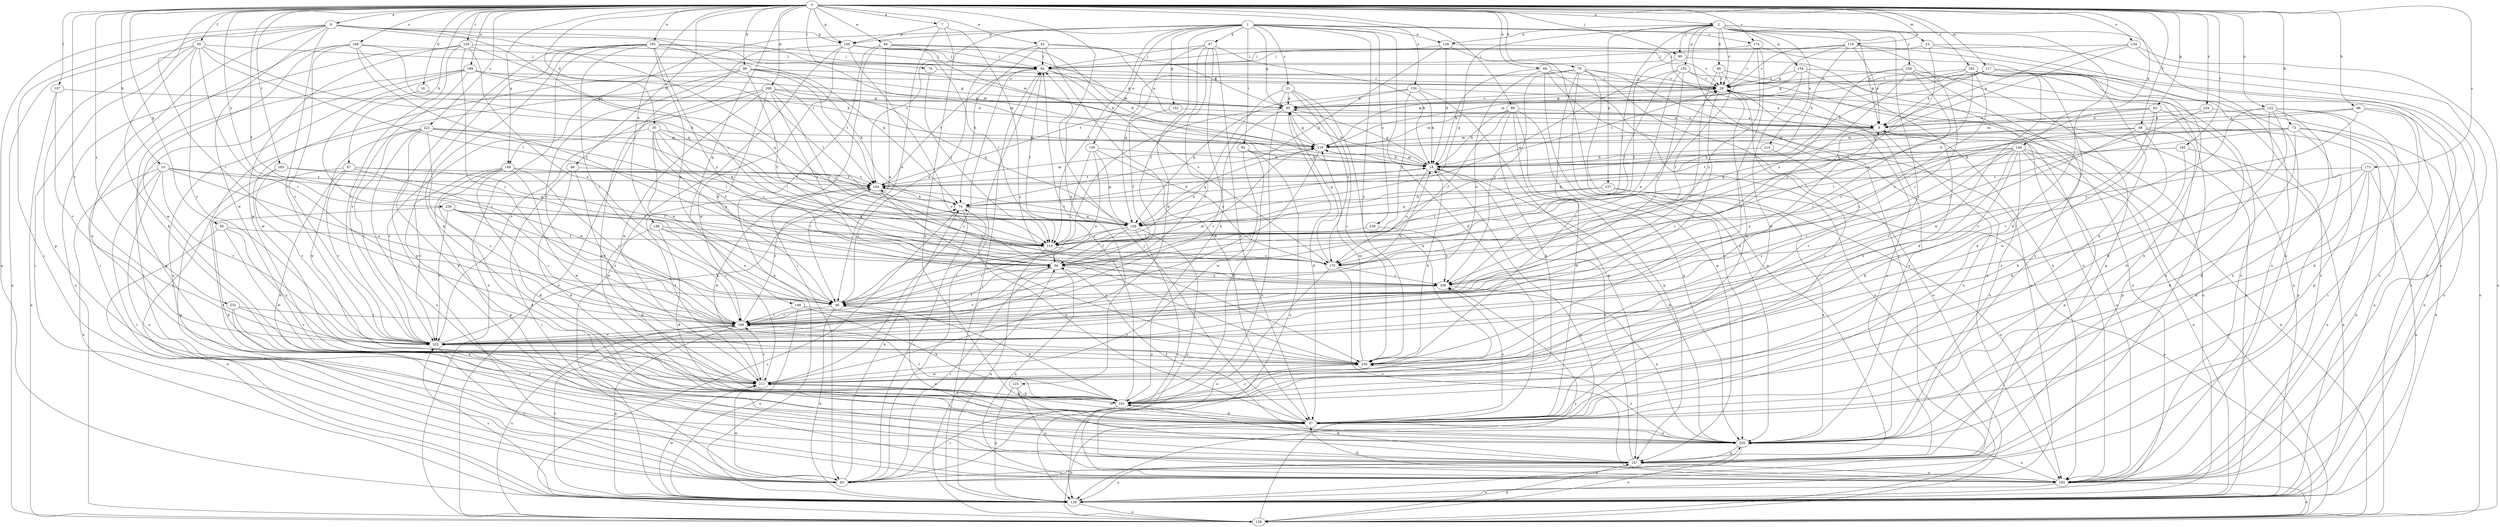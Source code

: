 strict digraph  {
0;
1;
2;
7;
8;
9;
10;
16;
18;
21;
23;
28;
35;
37;
42;
44;
46;
48;
55;
56;
59;
63;
65;
66;
67;
68;
69;
70;
73;
74;
76;
82;
83;
86;
90;
92;
96;
97;
98;
101;
107;
110;
117;
118;
119;
122;
125;
128;
129;
130;
134;
136;
137;
138;
140;
146;
147;
148;
149;
152;
154;
155;
156;
159;
165;
166;
168;
173;
174;
175;
182;
183;
184;
188;
189;
191;
193;
202;
206;
211;
214;
220;
222;
226;
230;
232;
234;
236;
238;
239;
0 -> 2  [label=a];
0 -> 7  [label=a];
0 -> 8  [label=a];
0 -> 10  [label=b];
0 -> 16  [label=b];
0 -> 35  [label=d];
0 -> 42  [label=e];
0 -> 44  [label=e];
0 -> 48  [label=f];
0 -> 55  [label=f];
0 -> 56  [label=f];
0 -> 59  [label=g];
0 -> 63  [label=g];
0 -> 66  [label=h];
0 -> 67  [label=h];
0 -> 68  [label=h];
0 -> 69  [label=h];
0 -> 70  [label=h];
0 -> 73  [label=h];
0 -> 76  [label=i];
0 -> 86  [label=j];
0 -> 90  [label=j];
0 -> 96  [label=k];
0 -> 107  [label=l];
0 -> 117  [label=m];
0 -> 118  [label=m];
0 -> 122  [label=n];
0 -> 125  [label=n];
0 -> 130  [label=o];
0 -> 134  [label=o];
0 -> 140  [label=p];
0 -> 146  [label=p];
0 -> 148  [label=q];
0 -> 149  [label=q];
0 -> 159  [label=r];
0 -> 165  [label=r];
0 -> 166  [label=r];
0 -> 168  [label=s];
0 -> 173  [label=s];
0 -> 174  [label=s];
0 -> 182  [label=t];
0 -> 183  [label=t];
0 -> 188  [label=u];
0 -> 189  [label=u];
0 -> 191  [label=u];
0 -> 202  [label=v];
0 -> 206  [label=w];
0 -> 222  [label=y];
0 -> 232  [label=z];
0 -> 234  [label=z];
0 -> 236  [label=z];
1 -> 9  [label=a];
1 -> 21  [label=c];
1 -> 37  [label=d];
1 -> 65  [label=g];
1 -> 82  [label=i];
1 -> 97  [label=k];
1 -> 110  [label=l];
1 -> 128  [label=n];
1 -> 136  [label=o];
1 -> 146  [label=p];
1 -> 149  [label=q];
1 -> 152  [label=q];
1 -> 174  [label=s];
1 -> 184  [label=t];
1 -> 211  [label=w];
1 -> 238  [label=z];
1 -> 239  [label=z];
2 -> 23  [label=c];
2 -> 28  [label=c];
2 -> 37  [label=d];
2 -> 83  [label=i];
2 -> 90  [label=j];
2 -> 98  [label=k];
2 -> 110  [label=l];
2 -> 128  [label=n];
2 -> 137  [label=o];
2 -> 154  [label=q];
2 -> 155  [label=q];
2 -> 156  [label=q];
2 -> 193  [label=u];
2 -> 214  [label=x];
2 -> 226  [label=y];
2 -> 239  [label=z];
7 -> 46  [label=e];
7 -> 146  [label=p];
7 -> 220  [label=x];
7 -> 239  [label=z];
8 -> 83  [label=i];
8 -> 110  [label=l];
8 -> 119  [label=m];
8 -> 129  [label=n];
8 -> 146  [label=p];
8 -> 147  [label=p];
8 -> 175  [label=s];
8 -> 184  [label=t];
8 -> 202  [label=v];
8 -> 211  [label=w];
8 -> 220  [label=x];
9 -> 119  [label=m];
9 -> 166  [label=r];
9 -> 193  [label=u];
9 -> 220  [label=x];
10 -> 46  [label=e];
10 -> 83  [label=i];
10 -> 129  [label=n];
10 -> 156  [label=q];
10 -> 184  [label=t];
10 -> 193  [label=u];
10 -> 202  [label=v];
16 -> 65  [label=g];
16 -> 166  [label=r];
18 -> 28  [label=c];
18 -> 65  [label=g];
18 -> 119  [label=m];
18 -> 129  [label=n];
18 -> 175  [label=s];
18 -> 184  [label=t];
21 -> 46  [label=e];
21 -> 65  [label=g];
21 -> 101  [label=k];
21 -> 129  [label=n];
21 -> 175  [label=s];
21 -> 239  [label=z];
23 -> 92  [label=j];
23 -> 129  [label=n];
23 -> 138  [label=o];
23 -> 175  [label=s];
28 -> 65  [label=g];
28 -> 129  [label=n];
28 -> 202  [label=v];
28 -> 211  [label=w];
28 -> 220  [label=x];
35 -> 46  [label=e];
35 -> 56  [label=f];
35 -> 110  [label=l];
35 -> 119  [label=m];
35 -> 175  [label=s];
35 -> 202  [label=v];
35 -> 230  [label=y];
37 -> 28  [label=c];
37 -> 74  [label=h];
37 -> 92  [label=j];
37 -> 138  [label=o];
37 -> 211  [label=w];
37 -> 220  [label=x];
37 -> 230  [label=y];
42 -> 9  [label=a];
42 -> 37  [label=d];
42 -> 46  [label=e];
42 -> 65  [label=g];
42 -> 74  [label=h];
42 -> 92  [label=j];
44 -> 18  [label=b];
44 -> 28  [label=c];
44 -> 46  [label=e];
44 -> 83  [label=i];
44 -> 92  [label=j];
44 -> 129  [label=n];
46 -> 18  [label=b];
46 -> 101  [label=k];
46 -> 119  [label=m];
46 -> 129  [label=n];
46 -> 166  [label=r];
48 -> 101  [label=k];
48 -> 119  [label=m];
48 -> 129  [label=n];
48 -> 147  [label=p];
48 -> 175  [label=s];
48 -> 202  [label=v];
55 -> 83  [label=i];
55 -> 92  [label=j];
55 -> 101  [label=k];
55 -> 110  [label=l];
55 -> 138  [label=o];
55 -> 156  [label=q];
55 -> 166  [label=r];
55 -> 202  [label=v];
56 -> 28  [label=c];
56 -> 83  [label=i];
56 -> 193  [label=u];
56 -> 202  [label=v];
56 -> 230  [label=y];
59 -> 110  [label=l];
59 -> 129  [label=n];
59 -> 211  [label=w];
59 -> 239  [label=z];
63 -> 9  [label=a];
63 -> 119  [label=m];
63 -> 175  [label=s];
63 -> 202  [label=v];
63 -> 211  [label=w];
63 -> 220  [label=x];
65 -> 9  [label=a];
65 -> 18  [label=b];
65 -> 28  [label=c];
65 -> 37  [label=d];
65 -> 110  [label=l];
65 -> 202  [label=v];
66 -> 9  [label=a];
66 -> 37  [label=d];
66 -> 74  [label=h];
66 -> 193  [label=u];
66 -> 230  [label=y];
67 -> 37  [label=d];
67 -> 46  [label=e];
67 -> 56  [label=f];
67 -> 184  [label=t];
67 -> 202  [label=v];
67 -> 220  [label=x];
68 -> 37  [label=d];
68 -> 83  [label=i];
68 -> 184  [label=t];
68 -> 239  [label=z];
69 -> 18  [label=b];
69 -> 28  [label=c];
69 -> 46  [label=e];
69 -> 138  [label=o];
69 -> 147  [label=p];
69 -> 193  [label=u];
70 -> 28  [label=c];
70 -> 129  [label=n];
70 -> 138  [label=o];
70 -> 147  [label=p];
70 -> 184  [label=t];
70 -> 220  [label=x];
70 -> 230  [label=y];
70 -> 239  [label=z];
73 -> 18  [label=b];
73 -> 37  [label=d];
73 -> 110  [label=l];
73 -> 119  [label=m];
73 -> 129  [label=n];
73 -> 147  [label=p];
73 -> 156  [label=q];
73 -> 193  [label=u];
74 -> 18  [label=b];
74 -> 83  [label=i];
74 -> 138  [label=o];
74 -> 156  [label=q];
76 -> 28  [label=c];
76 -> 110  [label=l];
82 -> 18  [label=b];
82 -> 101  [label=k];
82 -> 193  [label=u];
82 -> 211  [label=w];
83 -> 74  [label=h];
83 -> 92  [label=j];
83 -> 211  [label=w];
86 -> 9  [label=a];
86 -> 18  [label=b];
86 -> 37  [label=d];
86 -> 56  [label=f];
86 -> 101  [label=k];
86 -> 119  [label=m];
86 -> 147  [label=p];
86 -> 220  [label=x];
90 -> 56  [label=f];
90 -> 193  [label=u];
92 -> 28  [label=c];
92 -> 65  [label=g];
92 -> 110  [label=l];
92 -> 175  [label=s];
92 -> 184  [label=t];
96 -> 28  [label=c];
96 -> 56  [label=f];
96 -> 65  [label=g];
96 -> 74  [label=h];
96 -> 129  [label=n];
96 -> 166  [label=r];
96 -> 184  [label=t];
96 -> 211  [label=w];
97 -> 18  [label=b];
97 -> 37  [label=d];
97 -> 56  [label=f];
97 -> 92  [label=j];
97 -> 101  [label=k];
97 -> 156  [label=q];
97 -> 202  [label=v];
98 -> 28  [label=c];
98 -> 56  [label=f];
98 -> 129  [label=n];
98 -> 166  [label=r];
101 -> 37  [label=d];
101 -> 83  [label=i];
101 -> 92  [label=j];
101 -> 166  [label=r];
101 -> 239  [label=z];
107 -> 65  [label=g];
107 -> 138  [label=o];
107 -> 202  [label=v];
110 -> 56  [label=f];
110 -> 129  [label=n];
110 -> 175  [label=s];
117 -> 18  [label=b];
117 -> 28  [label=c];
117 -> 65  [label=g];
117 -> 119  [label=m];
117 -> 138  [label=o];
117 -> 193  [label=u];
117 -> 220  [label=x];
118 -> 9  [label=a];
118 -> 18  [label=b];
118 -> 28  [label=c];
118 -> 37  [label=d];
118 -> 65  [label=g];
118 -> 92  [label=j];
118 -> 166  [label=r];
119 -> 18  [label=b];
119 -> 65  [label=g];
119 -> 156  [label=q];
119 -> 166  [label=r];
122 -> 9  [label=a];
122 -> 37  [label=d];
122 -> 83  [label=i];
122 -> 101  [label=k];
122 -> 147  [label=p];
122 -> 202  [label=v];
122 -> 220  [label=x];
125 -> 101  [label=k];
125 -> 129  [label=n];
125 -> 193  [label=u];
128 -> 18  [label=b];
128 -> 74  [label=h];
128 -> 92  [label=j];
128 -> 193  [label=u];
128 -> 220  [label=x];
129 -> 28  [label=c];
129 -> 92  [label=j];
129 -> 138  [label=o];
129 -> 166  [label=r];
129 -> 202  [label=v];
129 -> 211  [label=w];
129 -> 220  [label=x];
130 -> 9  [label=a];
130 -> 18  [label=b];
130 -> 65  [label=g];
130 -> 110  [label=l];
130 -> 147  [label=p];
130 -> 156  [label=q];
134 -> 9  [label=a];
134 -> 92  [label=j];
134 -> 138  [label=o];
134 -> 156  [label=q];
134 -> 193  [label=u];
136 -> 18  [label=b];
136 -> 46  [label=e];
136 -> 110  [label=l];
136 -> 156  [label=q];
136 -> 175  [label=s];
137 -> 74  [label=h];
137 -> 110  [label=l];
137 -> 138  [label=o];
137 -> 156  [label=q];
137 -> 193  [label=u];
137 -> 220  [label=x];
138 -> 9  [label=a];
138 -> 56  [label=f];
138 -> 147  [label=p];
138 -> 230  [label=y];
140 -> 18  [label=b];
140 -> 101  [label=k];
140 -> 129  [label=n];
140 -> 138  [label=o];
140 -> 147  [label=p];
140 -> 156  [label=q];
140 -> 166  [label=r];
140 -> 184  [label=t];
140 -> 202  [label=v];
140 -> 220  [label=x];
140 -> 239  [label=z];
146 -> 18  [label=b];
146 -> 92  [label=j];
146 -> 110  [label=l];
146 -> 119  [label=m];
146 -> 129  [label=n];
146 -> 138  [label=o];
146 -> 211  [label=w];
146 -> 239  [label=z];
147 -> 18  [label=b];
147 -> 28  [label=c];
147 -> 46  [label=e];
147 -> 83  [label=i];
147 -> 101  [label=k];
147 -> 129  [label=n];
147 -> 193  [label=u];
148 -> 101  [label=k];
148 -> 129  [label=n];
148 -> 166  [label=r];
148 -> 239  [label=z];
149 -> 37  [label=d];
149 -> 147  [label=p];
149 -> 166  [label=r];
149 -> 184  [label=t];
149 -> 202  [label=v];
149 -> 211  [label=w];
149 -> 220  [label=x];
152 -> 9  [label=a];
152 -> 56  [label=f];
154 -> 28  [label=c];
154 -> 37  [label=d];
154 -> 65  [label=g];
154 -> 193  [label=u];
154 -> 211  [label=w];
155 -> 28  [label=c];
155 -> 46  [label=e];
155 -> 110  [label=l];
155 -> 129  [label=n];
155 -> 156  [label=q];
155 -> 166  [label=r];
156 -> 56  [label=f];
156 -> 83  [label=i];
156 -> 110  [label=l];
156 -> 166  [label=r];
156 -> 184  [label=t];
156 -> 193  [label=u];
159 -> 46  [label=e];
159 -> 92  [label=j];
159 -> 110  [label=l];
159 -> 138  [label=o];
159 -> 166  [label=r];
159 -> 202  [label=v];
159 -> 211  [label=w];
165 -> 56  [label=f];
165 -> 147  [label=p];
165 -> 184  [label=t];
165 -> 202  [label=v];
166 -> 9  [label=a];
166 -> 56  [label=f];
166 -> 129  [label=n];
166 -> 138  [label=o];
166 -> 184  [label=t];
166 -> 202  [label=v];
168 -> 18  [label=b];
168 -> 56  [label=f];
168 -> 74  [label=h];
168 -> 83  [label=i];
168 -> 92  [label=j];
168 -> 202  [label=v];
168 -> 211  [label=w];
173 -> 37  [label=d];
173 -> 101  [label=k];
173 -> 129  [label=n];
173 -> 184  [label=t];
173 -> 193  [label=u];
173 -> 239  [label=z];
174 -> 28  [label=c];
174 -> 92  [label=j];
174 -> 193  [label=u];
174 -> 230  [label=y];
174 -> 239  [label=z];
175 -> 65  [label=g];
175 -> 129  [label=n];
175 -> 193  [label=u];
175 -> 230  [label=y];
182 -> 18  [label=b];
182 -> 101  [label=k];
182 -> 129  [label=n];
183 -> 9  [label=a];
183 -> 28  [label=c];
183 -> 37  [label=d];
183 -> 83  [label=i];
183 -> 119  [label=m];
183 -> 175  [label=s];
183 -> 193  [label=u];
183 -> 202  [label=v];
183 -> 211  [label=w];
184 -> 74  [label=h];
184 -> 119  [label=m];
184 -> 211  [label=w];
184 -> 239  [label=z];
188 -> 37  [label=d];
188 -> 46  [label=e];
188 -> 101  [label=k];
188 -> 110  [label=l];
188 -> 166  [label=r];
189 -> 28  [label=c];
189 -> 83  [label=i];
189 -> 119  [label=m];
189 -> 147  [label=p];
189 -> 156  [label=q];
189 -> 193  [label=u];
189 -> 202  [label=v];
191 -> 46  [label=e];
191 -> 74  [label=h];
191 -> 83  [label=i];
191 -> 92  [label=j];
191 -> 101  [label=k];
191 -> 119  [label=m];
191 -> 138  [label=o];
191 -> 147  [label=p];
191 -> 166  [label=r];
191 -> 230  [label=y];
193 -> 37  [label=d];
193 -> 129  [label=n];
193 -> 138  [label=o];
193 -> 220  [label=x];
202 -> 74  [label=h];
202 -> 83  [label=i];
202 -> 239  [label=z];
206 -> 9  [label=a];
206 -> 37  [label=d];
206 -> 46  [label=e];
206 -> 56  [label=f];
206 -> 65  [label=g];
206 -> 156  [label=q];
206 -> 175  [label=s];
206 -> 202  [label=v];
206 -> 211  [label=w];
211 -> 92  [label=j];
211 -> 101  [label=k];
211 -> 166  [label=r];
211 -> 184  [label=t];
214 -> 18  [label=b];
214 -> 239  [label=z];
220 -> 18  [label=b];
220 -> 56  [label=f];
220 -> 138  [label=o];
220 -> 147  [label=p];
220 -> 239  [label=z];
222 -> 101  [label=k];
222 -> 110  [label=l];
222 -> 119  [label=m];
222 -> 156  [label=q];
222 -> 193  [label=u];
222 -> 202  [label=v];
222 -> 211  [label=w];
222 -> 239  [label=z];
226 -> 28  [label=c];
226 -> 147  [label=p];
226 -> 175  [label=s];
226 -> 202  [label=v];
226 -> 220  [label=x];
226 -> 230  [label=y];
230 -> 46  [label=e];
230 -> 184  [label=t];
230 -> 220  [label=x];
232 -> 101  [label=k];
232 -> 166  [label=r];
232 -> 202  [label=v];
232 -> 220  [label=x];
234 -> 9  [label=a];
234 -> 129  [label=n];
234 -> 230  [label=y];
236 -> 37  [label=d];
236 -> 46  [label=e];
236 -> 110  [label=l];
236 -> 156  [label=q];
236 -> 166  [label=r];
236 -> 202  [label=v];
238 -> 110  [label=l];
238 -> 230  [label=y];
239 -> 18  [label=b];
239 -> 119  [label=m];
239 -> 211  [label=w];
}
